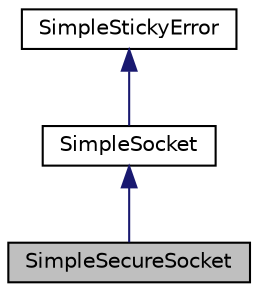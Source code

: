 digraph "SimpleSecureSocket"
{
  edge [fontname="Helvetica",fontsize="10",labelfontname="Helvetica",labelfontsize="10"];
  node [fontname="Helvetica",fontsize="10",shape=record];
  Node1 [label="SimpleSecureSocket",height=0.2,width=0.4,color="black", fillcolor="grey75", style="filled" fontcolor="black"];
  Node2 -> Node1 [dir="back",color="midnightblue",fontsize="10",style="solid",fontname="Helvetica"];
  Node2 [label="SimpleSocket",height=0.2,width=0.4,color="black", fillcolor="white", style="filled",URL="$class_simple_socket.html"];
  Node3 -> Node2 [dir="back",color="midnightblue",fontsize="10",style="solid",fontname="Helvetica"];
  Node3 [label="SimpleStickyError",height=0.2,width=0.4,color="black", fillcolor="white", style="filled",URL="$class_simple_sticky_error.html"];
}
